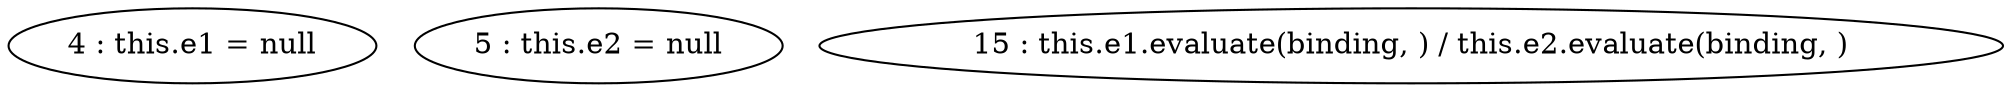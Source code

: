 digraph G {
"4 : this.e1 = null"
"5 : this.e2 = null"
"15 : this.e1.evaluate(binding, ) / this.e2.evaluate(binding, )"
}